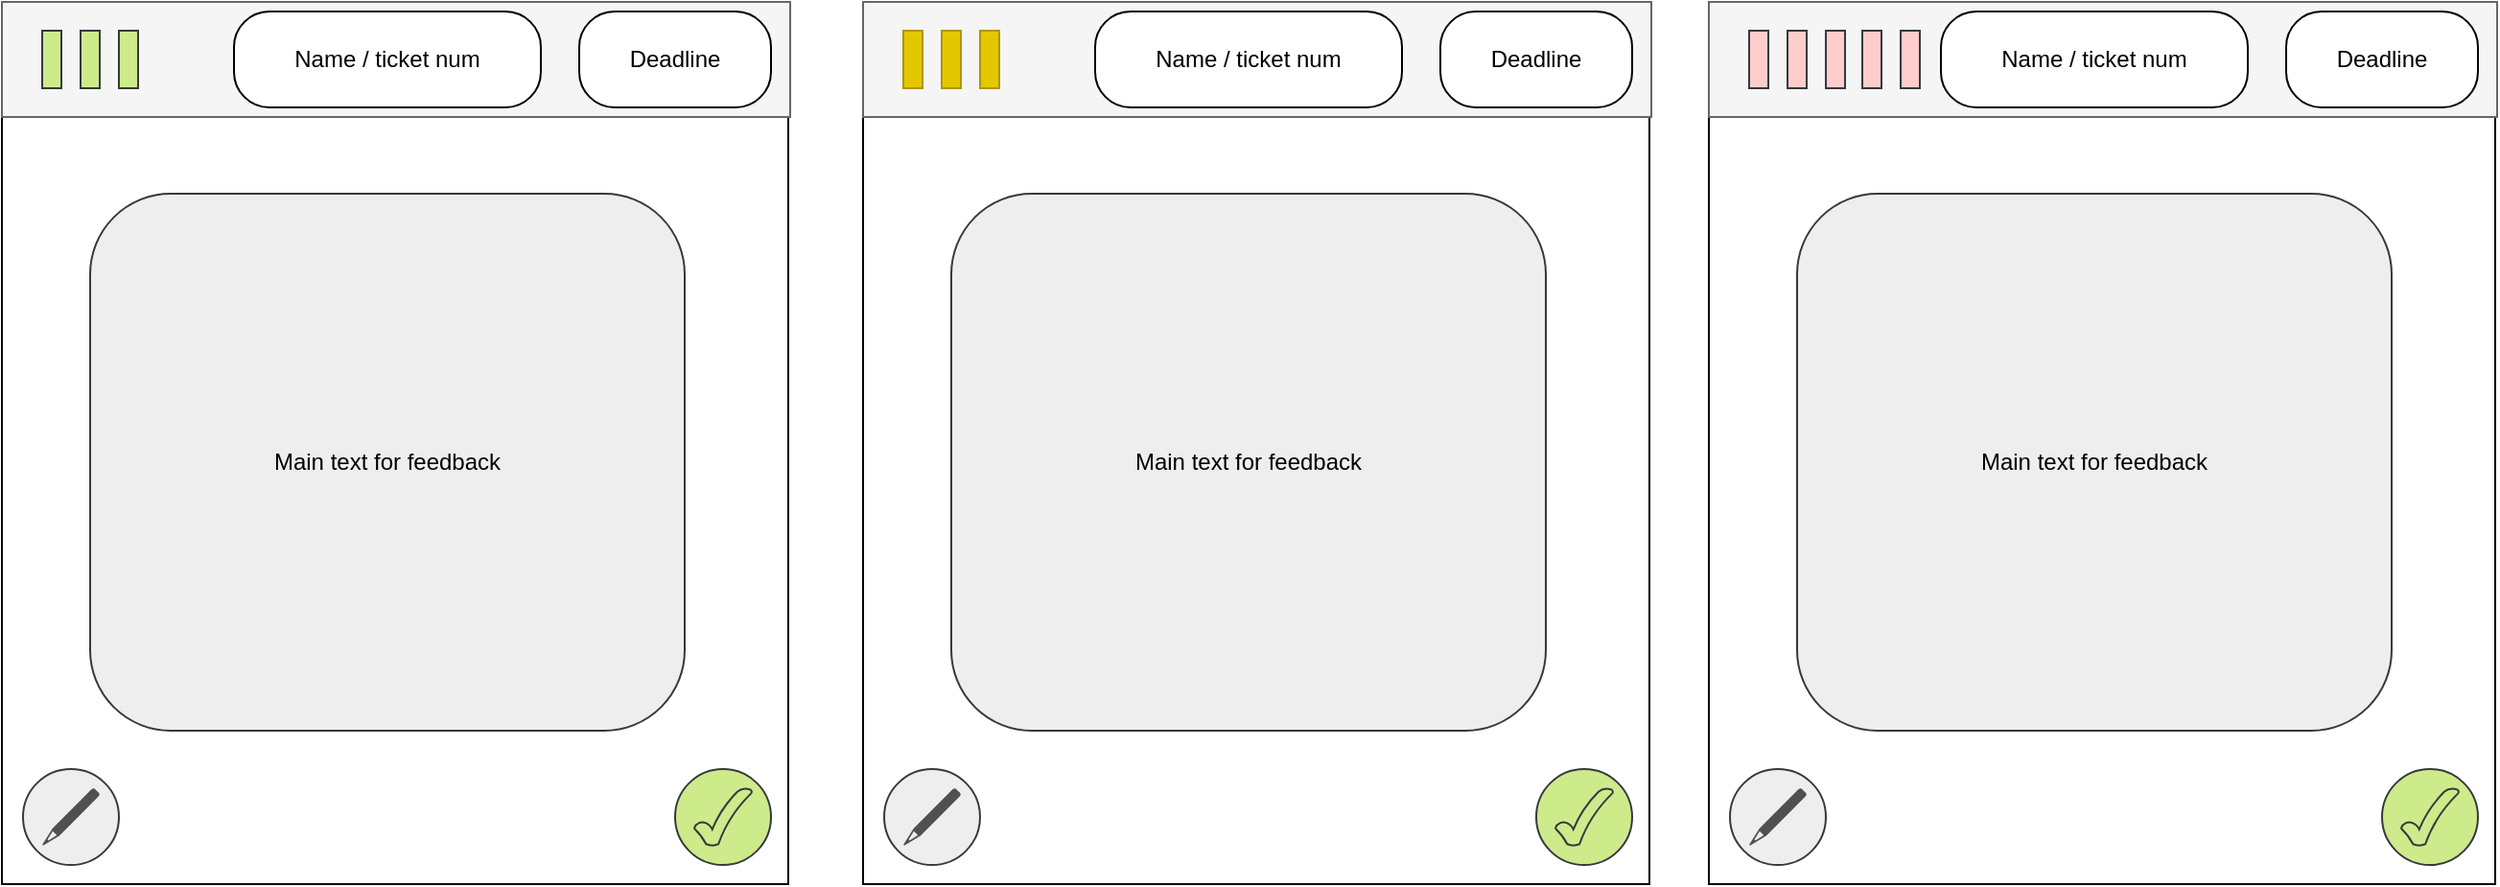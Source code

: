 <mxfile version="24.8.2">
  <diagram name="Page-1" id="Tga3Vdvdu2PAPR9aSvHG">
    <mxGraphModel dx="2292" dy="788" grid="1" gridSize="10" guides="1" tooltips="1" connect="1" arrows="1" fold="1" page="1" pageScale="1" pageWidth="827" pageHeight="1169" math="0" shadow="0">
      <root>
        <mxCell id="0" />
        <mxCell id="1" parent="0" />
        <mxCell id="sQmiEJaSRjYbarwI-9ZD-19" value="" style="group" vertex="1" connectable="0" parent="1">
          <mxGeometry x="209" y="100" width="411" height="460" as="geometry" />
        </mxCell>
        <mxCell id="sQmiEJaSRjYbarwI-9ZD-1" value="" style="rounded=0;whiteSpace=wrap;html=1;" vertex="1" parent="sQmiEJaSRjYbarwI-9ZD-19">
          <mxGeometry width="410" height="460" as="geometry" />
        </mxCell>
        <mxCell id="sQmiEJaSRjYbarwI-9ZD-2" value="" style="rounded=0;whiteSpace=wrap;html=1;fillColor=#f5f5f5;fontColor=#333333;strokeColor=#666666;" vertex="1" parent="sQmiEJaSRjYbarwI-9ZD-19">
          <mxGeometry width="411" height="60" as="geometry" />
        </mxCell>
        <mxCell id="sQmiEJaSRjYbarwI-9ZD-3" value="" style="rounded=0;whiteSpace=wrap;html=1;fillColor=#e3c800;fontColor=#000000;strokeColor=#B09500;" vertex="1" parent="sQmiEJaSRjYbarwI-9ZD-19">
          <mxGeometry x="21" y="15" width="10" height="30" as="geometry" />
        </mxCell>
        <mxCell id="sQmiEJaSRjYbarwI-9ZD-4" value="" style="rounded=0;whiteSpace=wrap;html=1;fillColor=#e3c800;fontColor=#000000;strokeColor=#B09500;" vertex="1" parent="sQmiEJaSRjYbarwI-9ZD-19">
          <mxGeometry x="41" y="15" width="10" height="30" as="geometry" />
        </mxCell>
        <mxCell id="sQmiEJaSRjYbarwI-9ZD-5" value="" style="rounded=0;whiteSpace=wrap;html=1;fillColor=#e3c800;fontColor=#000000;strokeColor=#B09500;" vertex="1" parent="sQmiEJaSRjYbarwI-9ZD-19">
          <mxGeometry x="61" y="15" width="10" height="30" as="geometry" />
        </mxCell>
        <mxCell id="sQmiEJaSRjYbarwI-9ZD-6" value="Deadline" style="rounded=1;whiteSpace=wrap;html=1;arcSize=37;" vertex="1" parent="sQmiEJaSRjYbarwI-9ZD-19">
          <mxGeometry x="301" y="5" width="100" height="50" as="geometry" />
        </mxCell>
        <mxCell id="sQmiEJaSRjYbarwI-9ZD-7" value="Main text for feedback" style="rounded=1;whiteSpace=wrap;html=1;fillColor=#eeeeee;strokeColor=#36393d;" vertex="1" parent="sQmiEJaSRjYbarwI-9ZD-19">
          <mxGeometry x="46" y="100" width="310" height="280" as="geometry" />
        </mxCell>
        <mxCell id="sQmiEJaSRjYbarwI-9ZD-12" value="Name / ticket num" style="rounded=1;whiteSpace=wrap;html=1;arcSize=37;" vertex="1" parent="sQmiEJaSRjYbarwI-9ZD-19">
          <mxGeometry x="121" y="5" width="160" height="50" as="geometry" />
        </mxCell>
        <mxCell id="sQmiEJaSRjYbarwI-9ZD-17" value="" style="group" vertex="1" connectable="0" parent="sQmiEJaSRjYbarwI-9ZD-19">
          <mxGeometry x="11" y="400" width="50" height="50" as="geometry" />
        </mxCell>
        <mxCell id="sQmiEJaSRjYbarwI-9ZD-14" value="" style="ellipse;whiteSpace=wrap;html=1;fillColor=#eeeeee;strokeColor=#36393d;" vertex="1" parent="sQmiEJaSRjYbarwI-9ZD-17">
          <mxGeometry width="50" height="50" as="geometry" />
        </mxCell>
        <mxCell id="sQmiEJaSRjYbarwI-9ZD-15" value="" style="sketch=0;pointerEvents=1;shadow=0;dashed=0;html=1;strokeColor=none;fillColor=#505050;labelPosition=center;verticalLabelPosition=bottom;verticalAlign=top;outlineConnect=0;align=center;shape=mxgraph.office.concepts.writing_pencil;" vertex="1" parent="sQmiEJaSRjYbarwI-9ZD-17">
          <mxGeometry x="10" y="10" width="30" height="30" as="geometry" />
        </mxCell>
        <mxCell id="sQmiEJaSRjYbarwI-9ZD-18" value="" style="group" vertex="1" connectable="0" parent="sQmiEJaSRjYbarwI-9ZD-19">
          <mxGeometry x="351" y="400" width="50" height="50" as="geometry" />
        </mxCell>
        <mxCell id="sQmiEJaSRjYbarwI-9ZD-13" value="" style="ellipse;whiteSpace=wrap;html=1;fillColor=#cdeb8b;strokeColor=#36393d;" vertex="1" parent="sQmiEJaSRjYbarwI-9ZD-18">
          <mxGeometry width="50" height="50" as="geometry" />
        </mxCell>
        <mxCell id="sQmiEJaSRjYbarwI-9ZD-16" value="" style="verticalLabelPosition=bottom;verticalAlign=top;html=1;shape=mxgraph.basic.tick;fillColor=#cdeb8b;strokeColor=#36393d;" vertex="1" parent="sQmiEJaSRjYbarwI-9ZD-18">
          <mxGeometry x="10" y="10" width="30" height="30" as="geometry" />
        </mxCell>
        <mxCell id="sQmiEJaSRjYbarwI-9ZD-20" value="" style="group" vertex="1" connectable="0" parent="1">
          <mxGeometry x="650" y="100" width="411" height="460" as="geometry" />
        </mxCell>
        <mxCell id="sQmiEJaSRjYbarwI-9ZD-21" value="" style="rounded=0;whiteSpace=wrap;html=1;" vertex="1" parent="sQmiEJaSRjYbarwI-9ZD-20">
          <mxGeometry width="410" height="460" as="geometry" />
        </mxCell>
        <mxCell id="sQmiEJaSRjYbarwI-9ZD-22" value="" style="rounded=0;whiteSpace=wrap;html=1;fillColor=#f5f5f5;fontColor=#333333;strokeColor=#666666;" vertex="1" parent="sQmiEJaSRjYbarwI-9ZD-20">
          <mxGeometry width="411" height="60" as="geometry" />
        </mxCell>
        <mxCell id="sQmiEJaSRjYbarwI-9ZD-23" value="" style="rounded=0;whiteSpace=wrap;html=1;fillColor=#ffcccc;strokeColor=#36393d;" vertex="1" parent="sQmiEJaSRjYbarwI-9ZD-20">
          <mxGeometry x="21" y="15" width="10" height="30" as="geometry" />
        </mxCell>
        <mxCell id="sQmiEJaSRjYbarwI-9ZD-24" value="" style="rounded=0;whiteSpace=wrap;html=1;fillColor=#ffcccc;strokeColor=#36393d;" vertex="1" parent="sQmiEJaSRjYbarwI-9ZD-20">
          <mxGeometry x="41" y="15" width="10" height="30" as="geometry" />
        </mxCell>
        <mxCell id="sQmiEJaSRjYbarwI-9ZD-25" value="" style="rounded=0;whiteSpace=wrap;html=1;fillColor=#ffcccc;strokeColor=#36393d;" vertex="1" parent="sQmiEJaSRjYbarwI-9ZD-20">
          <mxGeometry x="61" y="15" width="10" height="30" as="geometry" />
        </mxCell>
        <mxCell id="sQmiEJaSRjYbarwI-9ZD-26" value="Deadline" style="rounded=1;whiteSpace=wrap;html=1;arcSize=37;" vertex="1" parent="sQmiEJaSRjYbarwI-9ZD-20">
          <mxGeometry x="301" y="5" width="100" height="50" as="geometry" />
        </mxCell>
        <mxCell id="sQmiEJaSRjYbarwI-9ZD-27" value="Main text for feedback" style="rounded=1;whiteSpace=wrap;html=1;fillColor=#eeeeee;strokeColor=#36393d;" vertex="1" parent="sQmiEJaSRjYbarwI-9ZD-20">
          <mxGeometry x="46" y="100" width="310" height="280" as="geometry" />
        </mxCell>
        <mxCell id="sQmiEJaSRjYbarwI-9ZD-28" value="Name / ticket num" style="rounded=1;whiteSpace=wrap;html=1;arcSize=37;" vertex="1" parent="sQmiEJaSRjYbarwI-9ZD-20">
          <mxGeometry x="121" y="5" width="160" height="50" as="geometry" />
        </mxCell>
        <mxCell id="sQmiEJaSRjYbarwI-9ZD-29" value="" style="group" vertex="1" connectable="0" parent="sQmiEJaSRjYbarwI-9ZD-20">
          <mxGeometry x="11" y="400" width="50" height="50" as="geometry" />
        </mxCell>
        <mxCell id="sQmiEJaSRjYbarwI-9ZD-30" value="" style="ellipse;whiteSpace=wrap;html=1;fillColor=#eeeeee;strokeColor=#36393d;" vertex="1" parent="sQmiEJaSRjYbarwI-9ZD-29">
          <mxGeometry width="50" height="50" as="geometry" />
        </mxCell>
        <mxCell id="sQmiEJaSRjYbarwI-9ZD-31" value="" style="sketch=0;pointerEvents=1;shadow=0;dashed=0;html=1;strokeColor=none;fillColor=#505050;labelPosition=center;verticalLabelPosition=bottom;verticalAlign=top;outlineConnect=0;align=center;shape=mxgraph.office.concepts.writing_pencil;" vertex="1" parent="sQmiEJaSRjYbarwI-9ZD-29">
          <mxGeometry x="10" y="10" width="30" height="30" as="geometry" />
        </mxCell>
        <mxCell id="sQmiEJaSRjYbarwI-9ZD-32" value="" style="group" vertex="1" connectable="0" parent="sQmiEJaSRjYbarwI-9ZD-20">
          <mxGeometry x="351" y="400" width="50" height="50" as="geometry" />
        </mxCell>
        <mxCell id="sQmiEJaSRjYbarwI-9ZD-33" value="" style="ellipse;whiteSpace=wrap;html=1;fillColor=#cdeb8b;strokeColor=#36393d;" vertex="1" parent="sQmiEJaSRjYbarwI-9ZD-32">
          <mxGeometry width="50" height="50" as="geometry" />
        </mxCell>
        <mxCell id="sQmiEJaSRjYbarwI-9ZD-34" value="" style="verticalLabelPosition=bottom;verticalAlign=top;html=1;shape=mxgraph.basic.tick;fillColor=#cdeb8b;strokeColor=#36393d;" vertex="1" parent="sQmiEJaSRjYbarwI-9ZD-32">
          <mxGeometry x="10" y="10" width="30" height="30" as="geometry" />
        </mxCell>
        <mxCell id="sQmiEJaSRjYbarwI-9ZD-35" value="" style="rounded=0;whiteSpace=wrap;html=1;fillColor=#ffcccc;strokeColor=#36393d;" vertex="1" parent="sQmiEJaSRjYbarwI-9ZD-20">
          <mxGeometry x="80" y="15" width="10" height="30" as="geometry" />
        </mxCell>
        <mxCell id="sQmiEJaSRjYbarwI-9ZD-36" value="" style="rounded=0;whiteSpace=wrap;html=1;fillColor=#ffcccc;strokeColor=#36393d;" vertex="1" parent="sQmiEJaSRjYbarwI-9ZD-20">
          <mxGeometry x="100" y="15" width="10" height="30" as="geometry" />
        </mxCell>
        <mxCell id="sQmiEJaSRjYbarwI-9ZD-37" value="" style="group" vertex="1" connectable="0" parent="1">
          <mxGeometry x="-240" y="100" width="411" height="460" as="geometry" />
        </mxCell>
        <mxCell id="sQmiEJaSRjYbarwI-9ZD-38" value="" style="rounded=0;whiteSpace=wrap;html=1;" vertex="1" parent="sQmiEJaSRjYbarwI-9ZD-37">
          <mxGeometry width="410" height="460" as="geometry" />
        </mxCell>
        <mxCell id="sQmiEJaSRjYbarwI-9ZD-39" value="" style="rounded=0;whiteSpace=wrap;html=1;fillColor=#f5f5f5;fontColor=#333333;strokeColor=#666666;" vertex="1" parent="sQmiEJaSRjYbarwI-9ZD-37">
          <mxGeometry width="411" height="60" as="geometry" />
        </mxCell>
        <mxCell id="sQmiEJaSRjYbarwI-9ZD-40" value="" style="rounded=0;whiteSpace=wrap;html=1;fillColor=#cdeb8b;strokeColor=#36393d;" vertex="1" parent="sQmiEJaSRjYbarwI-9ZD-37">
          <mxGeometry x="21" y="15" width="10" height="30" as="geometry" />
        </mxCell>
        <mxCell id="sQmiEJaSRjYbarwI-9ZD-41" value="" style="rounded=0;whiteSpace=wrap;html=1;fillColor=#cdeb8b;strokeColor=#36393d;" vertex="1" parent="sQmiEJaSRjYbarwI-9ZD-37">
          <mxGeometry x="41" y="15" width="10" height="30" as="geometry" />
        </mxCell>
        <mxCell id="sQmiEJaSRjYbarwI-9ZD-42" value="" style="rounded=0;whiteSpace=wrap;html=1;fillColor=#cdeb8b;strokeColor=#36393d;" vertex="1" parent="sQmiEJaSRjYbarwI-9ZD-37">
          <mxGeometry x="61" y="15" width="10" height="30" as="geometry" />
        </mxCell>
        <mxCell id="sQmiEJaSRjYbarwI-9ZD-43" value="Deadline" style="rounded=1;whiteSpace=wrap;html=1;arcSize=37;" vertex="1" parent="sQmiEJaSRjYbarwI-9ZD-37">
          <mxGeometry x="301" y="5" width="100" height="50" as="geometry" />
        </mxCell>
        <mxCell id="sQmiEJaSRjYbarwI-9ZD-44" value="Main text for feedback" style="rounded=1;whiteSpace=wrap;html=1;fillColor=#eeeeee;strokeColor=#36393d;" vertex="1" parent="sQmiEJaSRjYbarwI-9ZD-37">
          <mxGeometry x="46" y="100" width="310" height="280" as="geometry" />
        </mxCell>
        <mxCell id="sQmiEJaSRjYbarwI-9ZD-45" value="Name / ticket num" style="rounded=1;whiteSpace=wrap;html=1;arcSize=37;" vertex="1" parent="sQmiEJaSRjYbarwI-9ZD-37">
          <mxGeometry x="121" y="5" width="160" height="50" as="geometry" />
        </mxCell>
        <mxCell id="sQmiEJaSRjYbarwI-9ZD-46" value="" style="group" vertex="1" connectable="0" parent="sQmiEJaSRjYbarwI-9ZD-37">
          <mxGeometry x="11" y="400" width="50" height="50" as="geometry" />
        </mxCell>
        <mxCell id="sQmiEJaSRjYbarwI-9ZD-47" value="" style="ellipse;whiteSpace=wrap;html=1;fillColor=#eeeeee;strokeColor=#36393d;" vertex="1" parent="sQmiEJaSRjYbarwI-9ZD-46">
          <mxGeometry width="50" height="50" as="geometry" />
        </mxCell>
        <mxCell id="sQmiEJaSRjYbarwI-9ZD-48" value="" style="sketch=0;pointerEvents=1;shadow=0;dashed=0;html=1;strokeColor=none;fillColor=#505050;labelPosition=center;verticalLabelPosition=bottom;verticalAlign=top;outlineConnect=0;align=center;shape=mxgraph.office.concepts.writing_pencil;" vertex="1" parent="sQmiEJaSRjYbarwI-9ZD-46">
          <mxGeometry x="10" y="10" width="30" height="30" as="geometry" />
        </mxCell>
        <mxCell id="sQmiEJaSRjYbarwI-9ZD-49" value="" style="group" vertex="1" connectable="0" parent="sQmiEJaSRjYbarwI-9ZD-37">
          <mxGeometry x="351" y="400" width="50" height="50" as="geometry" />
        </mxCell>
        <mxCell id="sQmiEJaSRjYbarwI-9ZD-50" value="" style="ellipse;whiteSpace=wrap;html=1;fillColor=#cdeb8b;strokeColor=#36393d;" vertex="1" parent="sQmiEJaSRjYbarwI-9ZD-49">
          <mxGeometry width="50" height="50" as="geometry" />
        </mxCell>
        <mxCell id="sQmiEJaSRjYbarwI-9ZD-51" value="" style="verticalLabelPosition=bottom;verticalAlign=top;html=1;shape=mxgraph.basic.tick;fillColor=#cdeb8b;strokeColor=#36393d;" vertex="1" parent="sQmiEJaSRjYbarwI-9ZD-49">
          <mxGeometry x="10" y="10" width="30" height="30" as="geometry" />
        </mxCell>
      </root>
    </mxGraphModel>
  </diagram>
</mxfile>
